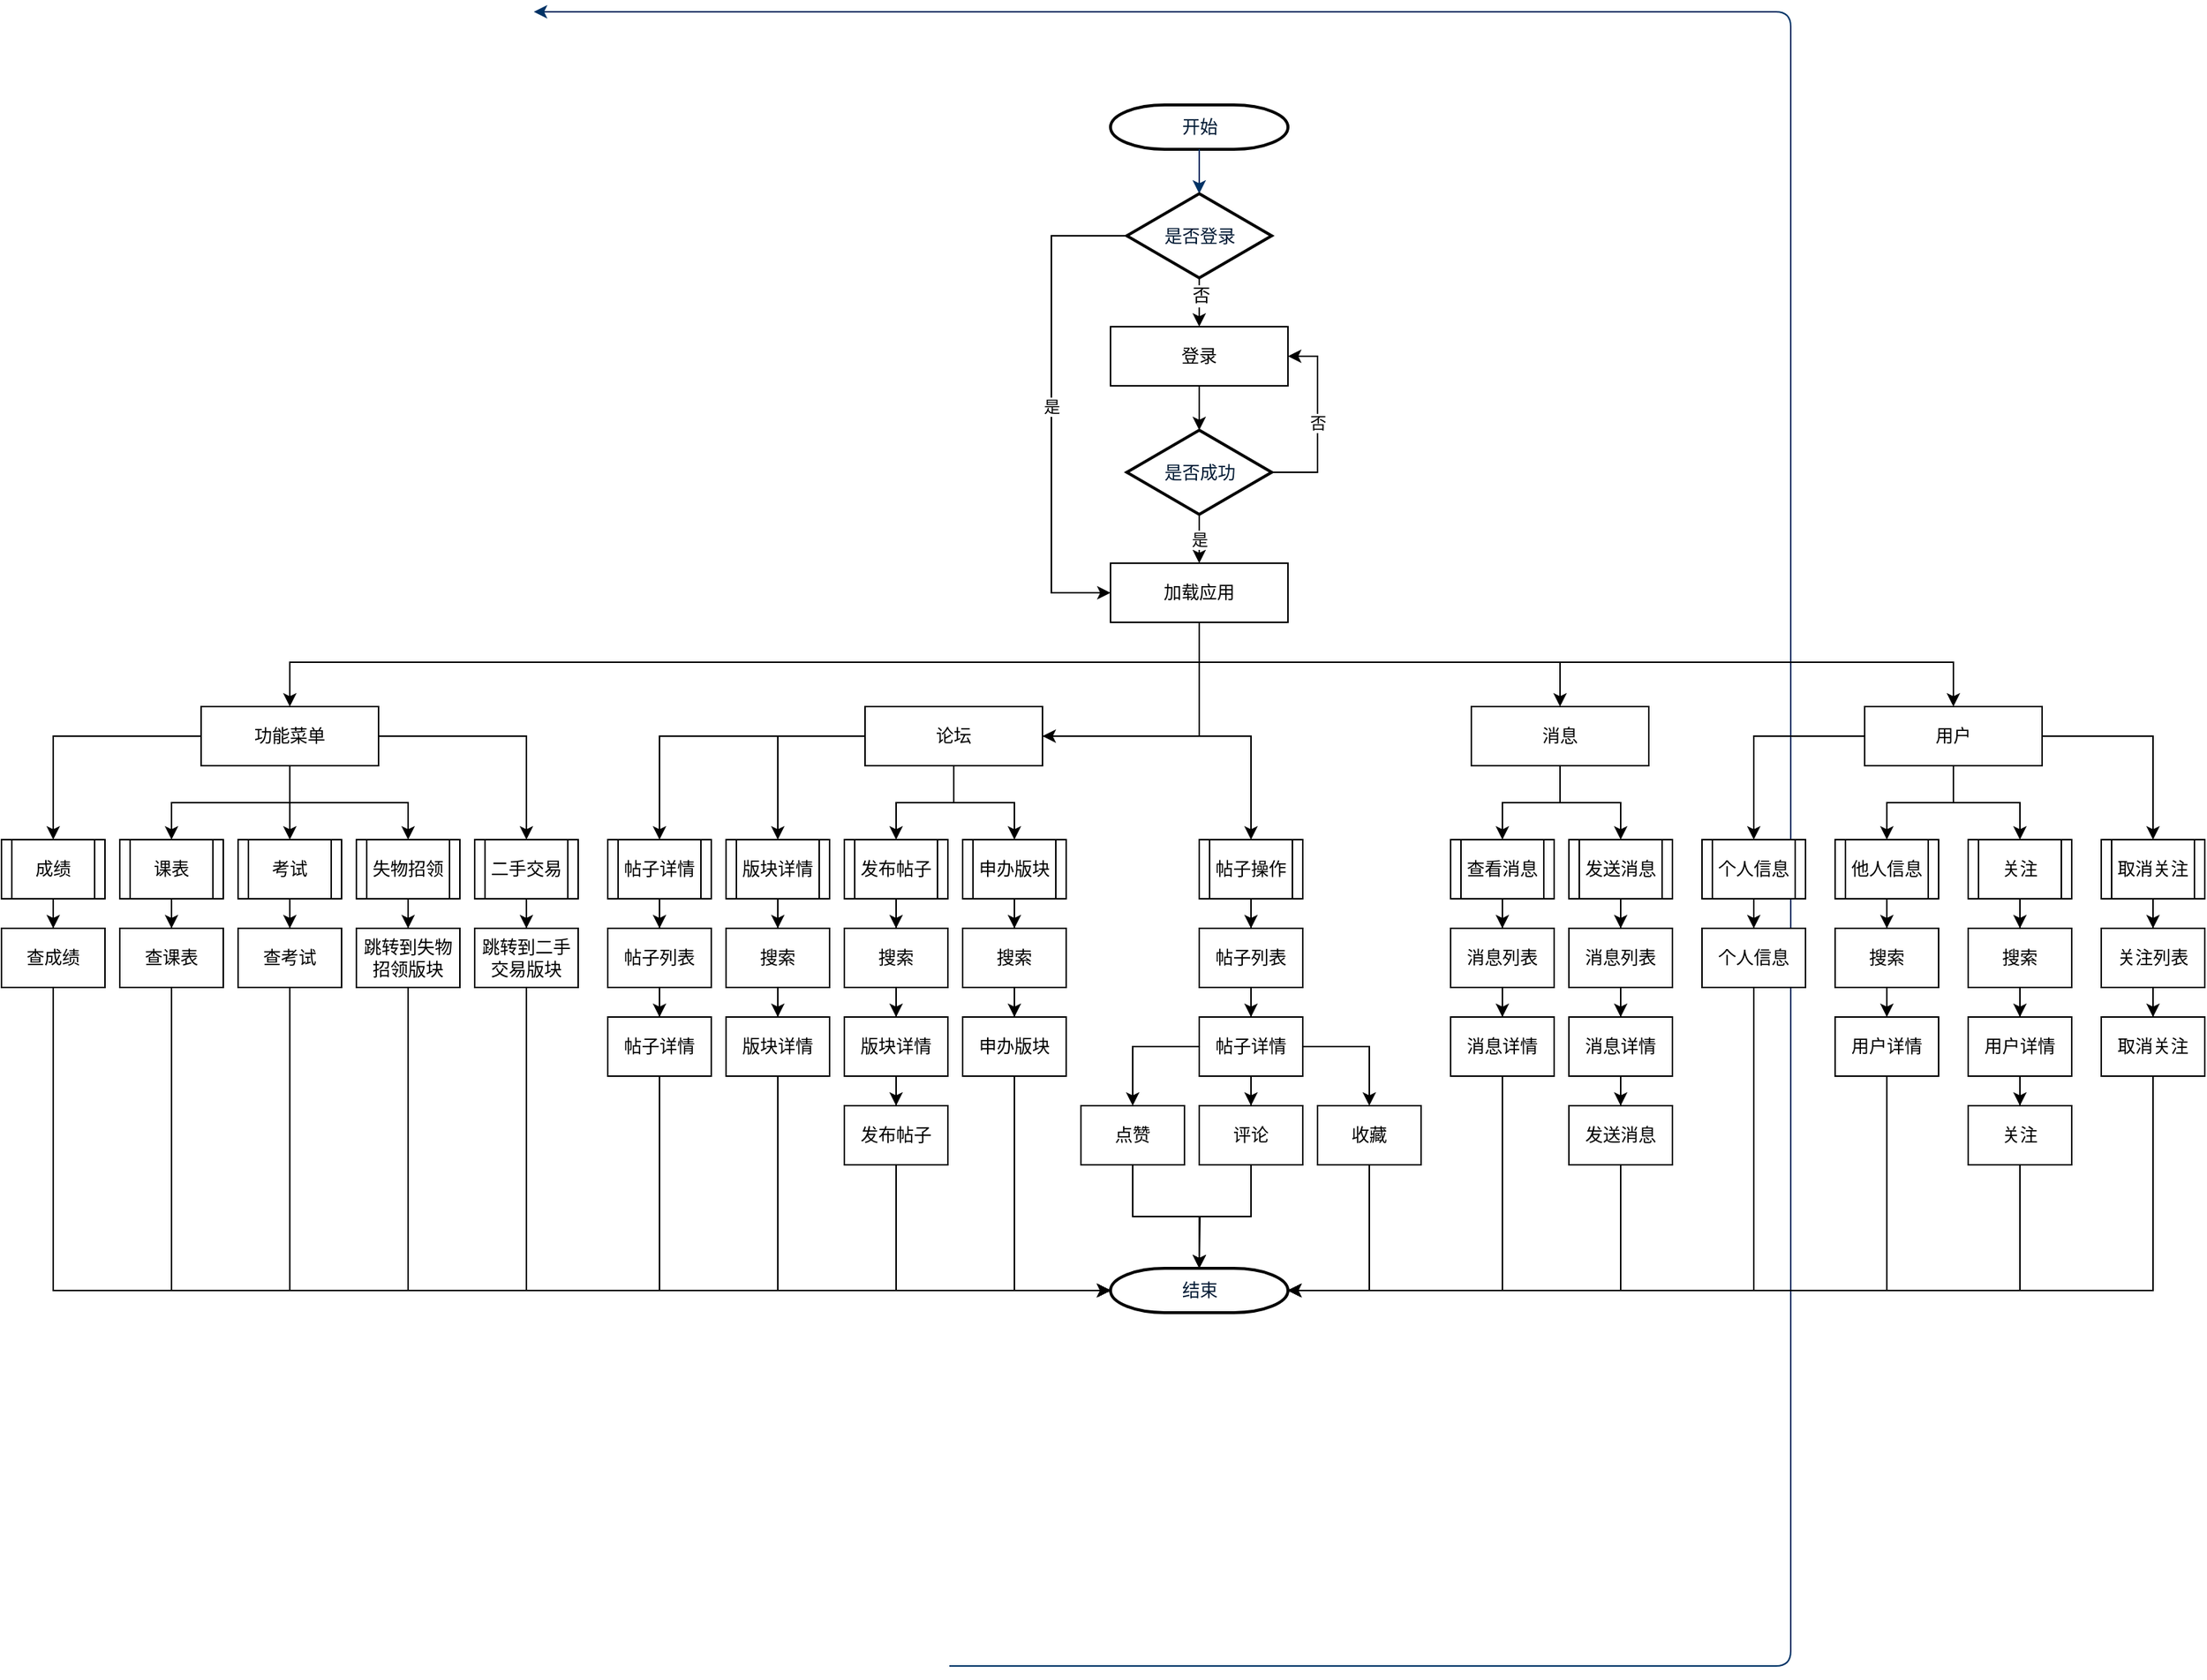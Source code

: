 <mxfile version="10.6.9" type="github"><diagram id="6a731a19-8d31-9384-78a2-239565b7b9f0" name="Page-1"><mxGraphModel dx="1279" dy="752" grid="1" gridSize="10" guides="1" tooltips="1" connect="1" arrows="1" fold="1" page="1" pageScale="1" pageWidth="1169" pageHeight="827" background="#ffffff" math="0" shadow="0"><root><mxCell id="0"/><mxCell id="1" parent="0"/><mxCell id="2" value="开始" style="shape=mxgraph.flowchart.terminator;fillColor=#FFFFFF;strokeColor=#000000;strokeWidth=2;gradientColor=none;gradientDirection=north;fontColor=#001933;fontStyle=0;html=1;" parent="1" vertex="1"><mxGeometry x="750" y="63" width="120" height="30" as="geometry"/></mxCell><mxCell id="7" style="fontColor=#001933;fontStyle=1;strokeColor=#003366;strokeWidth=1;html=1;entryX=0.5;entryY=0;entryDx=0;entryDy=0;entryPerimeter=0;" parent="1" source="2" target="CfJiffAzOj_MOc57U7s3-57" edge="1"><mxGeometry relative="1" as="geometry"><mxPoint x="810" y="133" as="targetPoint"/></mxGeometry></mxCell><mxCell id="45" value="" style="edgeStyle=elbowEdgeStyle;elbow=horizontal;exitX=1;exitY=0.5;exitPerimeter=0;entryX=0.905;entryY=0.5;entryPerimeter=0;fontColor=#001933;fontStyle=1;strokeColor=#003366;strokeWidth=1;html=1;" parent="1" target="34" edge="1"><mxGeometry x="260" width="100" height="100" as="geometry"><mxPoint x="641" y="1119" as="sourcePoint"/><mxPoint x="360" as="targetPoint"/><Array as="points"><mxPoint x="1210" y="1320"/></Array></mxGeometry></mxCell><mxCell id="CfJiffAzOj_MOc57U7s3-68" style="edgeStyle=orthogonalEdgeStyle;rounded=0;orthogonalLoop=1;jettySize=auto;html=1;entryX=0.5;entryY=0;entryDx=0;entryDy=0;" edge="1" parent="1" source="CfJiffAzOj_MOc57U7s3-57" target="CfJiffAzOj_MOc57U7s3-61"><mxGeometry relative="1" as="geometry"/></mxCell><mxCell id="CfJiffAzOj_MOc57U7s3-69" value="否" style="text;html=1;resizable=0;points=[];align=center;verticalAlign=middle;labelBackgroundColor=#ffffff;" vertex="1" connectable="0" parent="CfJiffAzOj_MOc57U7s3-68"><mxGeometry x="0.368" y="1" relative="1" as="geometry"><mxPoint y="-6" as="offset"/></mxGeometry></mxCell><mxCell id="CfJiffAzOj_MOc57U7s3-75" value="是" style="edgeStyle=orthogonalEdgeStyle;rounded=0;orthogonalLoop=1;jettySize=auto;html=1;entryX=0;entryY=0.5;entryDx=0;entryDy=0;" edge="1" parent="1" source="CfJiffAzOj_MOc57U7s3-57" target="CfJiffAzOj_MOc57U7s3-73"><mxGeometry relative="1" as="geometry"><Array as="points"><mxPoint x="710" y="152"/><mxPoint x="710" y="393"/></Array></mxGeometry></mxCell><mxCell id="CfJiffAzOj_MOc57U7s3-57" value="是否登录" style="shape=mxgraph.flowchart.decision;fillColor=#FFFFFF;strokeColor=#000000;strokeWidth=2;gradientColor=none;gradientDirection=north;fontColor=#001933;fontStyle=0;html=1;" vertex="1" parent="1"><mxGeometry x="761" y="123" width="98" height="57" as="geometry"/></mxCell><mxCell id="CfJiffAzOj_MOc57U7s3-65" style="edgeStyle=orthogonalEdgeStyle;rounded=0;orthogonalLoop=1;jettySize=auto;html=1;entryX=0.5;entryY=0;entryDx=0;entryDy=0;entryPerimeter=0;" edge="1" parent="1" source="CfJiffAzOj_MOc57U7s3-61" target="CfJiffAzOj_MOc57U7s3-62"><mxGeometry relative="1" as="geometry"/></mxCell><mxCell id="CfJiffAzOj_MOc57U7s3-61" value="登录" style="rounded=0;whiteSpace=wrap;html=1;" vertex="1" parent="1"><mxGeometry x="750" y="213" width="120" height="40" as="geometry"/></mxCell><mxCell id="CfJiffAzOj_MOc57U7s3-72" value="否" style="edgeStyle=orthogonalEdgeStyle;rounded=0;orthogonalLoop=1;jettySize=auto;html=1;entryX=1;entryY=0.5;entryDx=0;entryDy=0;" edge="1" parent="1" source="CfJiffAzOj_MOc57U7s3-62" target="CfJiffAzOj_MOc57U7s3-61"><mxGeometry relative="1" as="geometry"><Array as="points"><mxPoint x="890" y="312"/><mxPoint x="890" y="233"/></Array></mxGeometry></mxCell><mxCell id="CfJiffAzOj_MOc57U7s3-74" value="是" style="edgeStyle=orthogonalEdgeStyle;rounded=0;orthogonalLoop=1;jettySize=auto;html=1;entryX=0.5;entryY=0;entryDx=0;entryDy=0;" edge="1" parent="1" source="CfJiffAzOj_MOc57U7s3-62" target="CfJiffAzOj_MOc57U7s3-73"><mxGeometry relative="1" as="geometry"/></mxCell><mxCell id="CfJiffAzOj_MOc57U7s3-62" value="是否成功" style="shape=mxgraph.flowchart.decision;fillColor=#FFFFFF;strokeColor=#000000;strokeWidth=2;gradientColor=none;gradientDirection=north;fontColor=#001933;fontStyle=0;html=1;" vertex="1" parent="1"><mxGeometry x="761" y="283" width="98" height="57" as="geometry"/></mxCell><mxCell id="CfJiffAzOj_MOc57U7s3-80" style="edgeStyle=orthogonalEdgeStyle;rounded=0;orthogonalLoop=1;jettySize=auto;html=1;entryX=0.5;entryY=0;entryDx=0;entryDy=0;" edge="1" parent="1" source="CfJiffAzOj_MOc57U7s3-73" target="CfJiffAzOj_MOc57U7s3-81"><mxGeometry relative="1" as="geometry"><mxPoint x="260" y="470" as="targetPoint"/><Array as="points"><mxPoint x="810" y="440"/><mxPoint x="195" y="440"/></Array></mxGeometry></mxCell><mxCell id="CfJiffAzOj_MOc57U7s3-85" style="edgeStyle=orthogonalEdgeStyle;rounded=0;orthogonalLoop=1;jettySize=auto;html=1;" edge="1" parent="1" source="CfJiffAzOj_MOc57U7s3-73" target="CfJiffAzOj_MOc57U7s3-82"><mxGeometry relative="1" as="geometry"><Array as="points"><mxPoint x="810" y="490"/></Array></mxGeometry></mxCell><mxCell id="CfJiffAzOj_MOc57U7s3-86" style="edgeStyle=orthogonalEdgeStyle;rounded=0;orthogonalLoop=1;jettySize=auto;html=1;entryX=0.5;entryY=0;entryDx=0;entryDy=0;" edge="1" parent="1" source="CfJiffAzOj_MOc57U7s3-73" target="CfJiffAzOj_MOc57U7s3-83"><mxGeometry relative="1" as="geometry"><Array as="points"><mxPoint x="810" y="440"/><mxPoint x="1054" y="440"/></Array></mxGeometry></mxCell><mxCell id="CfJiffAzOj_MOc57U7s3-87" style="edgeStyle=orthogonalEdgeStyle;rounded=0;orthogonalLoop=1;jettySize=auto;html=1;entryX=0.5;entryY=0;entryDx=0;entryDy=0;" edge="1" parent="1" source="CfJiffAzOj_MOc57U7s3-73" target="CfJiffAzOj_MOc57U7s3-84"><mxGeometry relative="1" as="geometry"><Array as="points"><mxPoint x="810" y="440"/><mxPoint x="1320" y="440"/></Array></mxGeometry></mxCell><mxCell id="CfJiffAzOj_MOc57U7s3-73" value="加载应用" style="rounded=0;whiteSpace=wrap;html=1;" vertex="1" parent="1"><mxGeometry x="750" y="373" width="120" height="40" as="geometry"/></mxCell><mxCell id="CfJiffAzOj_MOc57U7s3-93" style="edgeStyle=orthogonalEdgeStyle;rounded=0;orthogonalLoop=1;jettySize=auto;html=1;entryX=0.5;entryY=0;entryDx=0;entryDy=0;" edge="1" parent="1" source="CfJiffAzOj_MOc57U7s3-81" target="CfJiffAzOj_MOc57U7s3-88"><mxGeometry relative="1" as="geometry"/></mxCell><mxCell id="CfJiffAzOj_MOc57U7s3-94" style="edgeStyle=orthogonalEdgeStyle;rounded=0;orthogonalLoop=1;jettySize=auto;html=1;entryX=0.5;entryY=0;entryDx=0;entryDy=0;" edge="1" parent="1" source="CfJiffAzOj_MOc57U7s3-81" target="CfJiffAzOj_MOc57U7s3-89"><mxGeometry relative="1" as="geometry"/></mxCell><mxCell id="CfJiffAzOj_MOc57U7s3-95" style="edgeStyle=orthogonalEdgeStyle;rounded=0;orthogonalLoop=1;jettySize=auto;html=1;" edge="1" parent="1" source="CfJiffAzOj_MOc57U7s3-81" target="CfJiffAzOj_MOc57U7s3-90"><mxGeometry relative="1" as="geometry"/></mxCell><mxCell id="CfJiffAzOj_MOc57U7s3-96" style="edgeStyle=orthogonalEdgeStyle;rounded=0;orthogonalLoop=1;jettySize=auto;html=1;entryX=0.5;entryY=0;entryDx=0;entryDy=0;" edge="1" parent="1" source="CfJiffAzOj_MOc57U7s3-81" target="CfJiffAzOj_MOc57U7s3-91"><mxGeometry relative="1" as="geometry"/></mxCell><mxCell id="CfJiffAzOj_MOc57U7s3-97" style="edgeStyle=orthogonalEdgeStyle;rounded=0;orthogonalLoop=1;jettySize=auto;html=1;" edge="1" parent="1" source="CfJiffAzOj_MOc57U7s3-81" target="CfJiffAzOj_MOc57U7s3-92"><mxGeometry relative="1" as="geometry"/></mxCell><mxCell id="CfJiffAzOj_MOc57U7s3-81" value="功能菜单" style="rounded=0;whiteSpace=wrap;html=1;" vertex="1" parent="1"><mxGeometry x="135" y="470" width="120" height="40" as="geometry"/></mxCell><mxCell id="CfJiffAzOj_MOc57U7s3-118" style="edgeStyle=orthogonalEdgeStyle;rounded=0;orthogonalLoop=1;jettySize=auto;html=1;entryX=0.5;entryY=0;entryDx=0;entryDy=0;" edge="1" parent="1" source="CfJiffAzOj_MOc57U7s3-82" target="CfJiffAzOj_MOc57U7s3-113"><mxGeometry relative="1" as="geometry"/></mxCell><mxCell id="CfJiffAzOj_MOc57U7s3-119" style="edgeStyle=orthogonalEdgeStyle;rounded=0;orthogonalLoop=1;jettySize=auto;html=1;entryX=0.5;entryY=0;entryDx=0;entryDy=0;" edge="1" parent="1" source="CfJiffAzOj_MOc57U7s3-82" target="CfJiffAzOj_MOc57U7s3-115"><mxGeometry relative="1" as="geometry"/></mxCell><mxCell id="CfJiffAzOj_MOc57U7s3-120" style="edgeStyle=orthogonalEdgeStyle;rounded=0;orthogonalLoop=1;jettySize=auto;html=1;entryX=0.5;entryY=0;entryDx=0;entryDy=0;" edge="1" parent="1" source="CfJiffAzOj_MOc57U7s3-82" target="CfJiffAzOj_MOc57U7s3-116"><mxGeometry relative="1" as="geometry"/></mxCell><mxCell id="CfJiffAzOj_MOc57U7s3-121" style="edgeStyle=orthogonalEdgeStyle;rounded=0;orthogonalLoop=1;jettySize=auto;html=1;" edge="1" parent="1" source="CfJiffAzOj_MOc57U7s3-82" target="CfJiffAzOj_MOc57U7s3-117"><mxGeometry relative="1" as="geometry"/></mxCell><mxCell id="CfJiffAzOj_MOc57U7s3-123" style="edgeStyle=orthogonalEdgeStyle;rounded=0;orthogonalLoop=1;jettySize=auto;html=1;entryX=0.5;entryY=0;entryDx=0;entryDy=0;" edge="1" parent="1" source="CfJiffAzOj_MOc57U7s3-82" target="CfJiffAzOj_MOc57U7s3-122"><mxGeometry relative="1" as="geometry"/></mxCell><mxCell id="CfJiffAzOj_MOc57U7s3-82" value="论坛" style="rounded=0;whiteSpace=wrap;html=1;" vertex="1" parent="1"><mxGeometry x="584" y="470" width="120" height="40" as="geometry"/></mxCell><mxCell id="CfJiffAzOj_MOc57U7s3-175" style="edgeStyle=orthogonalEdgeStyle;rounded=0;orthogonalLoop=1;jettySize=auto;html=1;entryX=0.5;entryY=0;entryDx=0;entryDy=0;" edge="1" parent="1" source="CfJiffAzOj_MOc57U7s3-83" target="CfJiffAzOj_MOc57U7s3-154"><mxGeometry relative="1" as="geometry"/></mxCell><mxCell id="CfJiffAzOj_MOc57U7s3-176" style="edgeStyle=orthogonalEdgeStyle;rounded=0;orthogonalLoop=1;jettySize=auto;html=1;entryX=0.5;entryY=0;entryDx=0;entryDy=0;" edge="1" parent="1" source="CfJiffAzOj_MOc57U7s3-83" target="CfJiffAzOj_MOc57U7s3-155"><mxGeometry relative="1" as="geometry"/></mxCell><mxCell id="CfJiffAzOj_MOc57U7s3-83" value="消息" style="rounded=0;whiteSpace=wrap;html=1;" vertex="1" parent="1"><mxGeometry x="994" y="470" width="120" height="40" as="geometry"/></mxCell><mxCell id="CfJiffAzOj_MOc57U7s3-182" style="edgeStyle=orthogonalEdgeStyle;rounded=0;orthogonalLoop=1;jettySize=auto;html=1;entryX=0.5;entryY=0;entryDx=0;entryDy=0;" edge="1" parent="1" source="CfJiffAzOj_MOc57U7s3-84" target="CfJiffAzOj_MOc57U7s3-164"><mxGeometry relative="1" as="geometry"/></mxCell><mxCell id="CfJiffAzOj_MOc57U7s3-185" style="edgeStyle=orthogonalEdgeStyle;rounded=0;orthogonalLoop=1;jettySize=auto;html=1;" edge="1" parent="1" source="CfJiffAzOj_MOc57U7s3-84" target="CfJiffAzOj_MOc57U7s3-163"><mxGeometry relative="1" as="geometry"/></mxCell><mxCell id="CfJiffAzOj_MOc57U7s3-187" style="edgeStyle=orthogonalEdgeStyle;rounded=0;orthogonalLoop=1;jettySize=auto;html=1;" edge="1" parent="1" source="CfJiffAzOj_MOc57U7s3-84" target="CfJiffAzOj_MOc57U7s3-165"><mxGeometry relative="1" as="geometry"/></mxCell><mxCell id="CfJiffAzOj_MOc57U7s3-191" style="edgeStyle=orthogonalEdgeStyle;rounded=0;orthogonalLoop=1;jettySize=auto;html=1;" edge="1" parent="1" source="CfJiffAzOj_MOc57U7s3-84" target="CfJiffAzOj_MOc57U7s3-166"><mxGeometry relative="1" as="geometry"/></mxCell><mxCell id="CfJiffAzOj_MOc57U7s3-84" value="用户" style="rounded=0;whiteSpace=wrap;html=1;" vertex="1" parent="1"><mxGeometry x="1260" y="470" width="120" height="40" as="geometry"/></mxCell><mxCell id="CfJiffAzOj_MOc57U7s3-107" style="edgeStyle=orthogonalEdgeStyle;rounded=0;orthogonalLoop=1;jettySize=auto;html=1;entryX=0.5;entryY=0;entryDx=0;entryDy=0;" edge="1" parent="1" source="CfJiffAzOj_MOc57U7s3-88" target="CfJiffAzOj_MOc57U7s3-102"><mxGeometry relative="1" as="geometry"/></mxCell><mxCell id="CfJiffAzOj_MOc57U7s3-88" value="成绩" style="shape=process;whiteSpace=wrap;html=1;backgroundOutline=1;" vertex="1" parent="1"><mxGeometry y="560" width="70" height="40" as="geometry"/></mxCell><mxCell id="CfJiffAzOj_MOc57U7s3-108" style="edgeStyle=orthogonalEdgeStyle;rounded=0;orthogonalLoop=1;jettySize=auto;html=1;" edge="1" parent="1" source="CfJiffAzOj_MOc57U7s3-89" target="CfJiffAzOj_MOc57U7s3-103"><mxGeometry relative="1" as="geometry"/></mxCell><mxCell id="CfJiffAzOj_MOc57U7s3-89" value="课表" style="shape=process;whiteSpace=wrap;html=1;backgroundOutline=1;" vertex="1" parent="1"><mxGeometry x="80" y="560" width="70" height="40" as="geometry"/></mxCell><mxCell id="CfJiffAzOj_MOc57U7s3-109" style="edgeStyle=orthogonalEdgeStyle;rounded=0;orthogonalLoop=1;jettySize=auto;html=1;entryX=0.5;entryY=0;entryDx=0;entryDy=0;" edge="1" parent="1" source="CfJiffAzOj_MOc57U7s3-90" target="CfJiffAzOj_MOc57U7s3-104"><mxGeometry relative="1" as="geometry"/></mxCell><mxCell id="CfJiffAzOj_MOc57U7s3-90" value="考试" style="shape=process;whiteSpace=wrap;html=1;backgroundOutline=1;" vertex="1" parent="1"><mxGeometry x="160" y="560" width="70" height="40" as="geometry"/></mxCell><mxCell id="CfJiffAzOj_MOc57U7s3-110" style="edgeStyle=orthogonalEdgeStyle;rounded=0;orthogonalLoop=1;jettySize=auto;html=1;" edge="1" parent="1" source="CfJiffAzOj_MOc57U7s3-91" target="CfJiffAzOj_MOc57U7s3-105"><mxGeometry relative="1" as="geometry"/></mxCell><mxCell id="CfJiffAzOj_MOc57U7s3-91" value="失物招领" style="shape=process;whiteSpace=wrap;html=1;backgroundOutline=1;" vertex="1" parent="1"><mxGeometry x="240" y="560" width="70" height="40" as="geometry"/></mxCell><mxCell id="CfJiffAzOj_MOc57U7s3-111" style="edgeStyle=orthogonalEdgeStyle;rounded=0;orthogonalLoop=1;jettySize=auto;html=1;" edge="1" parent="1" source="CfJiffAzOj_MOc57U7s3-92" target="CfJiffAzOj_MOc57U7s3-106"><mxGeometry relative="1" as="geometry"/></mxCell><mxCell id="CfJiffAzOj_MOc57U7s3-92" value="二手交易" style="shape=process;whiteSpace=wrap;html=1;backgroundOutline=1;" vertex="1" parent="1"><mxGeometry x="320" y="560" width="70" height="40" as="geometry"/></mxCell><mxCell id="CfJiffAzOj_MOc57U7s3-197" style="edgeStyle=orthogonalEdgeStyle;rounded=0;orthogonalLoop=1;jettySize=auto;html=1;entryX=0;entryY=0.5;entryDx=0;entryDy=0;entryPerimeter=0;" edge="1" parent="1" source="CfJiffAzOj_MOc57U7s3-102" target="CfJiffAzOj_MOc57U7s3-194"><mxGeometry relative="1" as="geometry"><Array as="points"><mxPoint x="35" y="865"/></Array></mxGeometry></mxCell><mxCell id="CfJiffAzOj_MOc57U7s3-102" value="查成绩" style="rounded=0;whiteSpace=wrap;html=1;" vertex="1" parent="1"><mxGeometry y="620" width="70" height="40" as="geometry"/></mxCell><mxCell id="CfJiffAzOj_MOc57U7s3-198" style="edgeStyle=orthogonalEdgeStyle;rounded=0;orthogonalLoop=1;jettySize=auto;html=1;entryX=0;entryY=0.5;entryDx=0;entryDy=0;entryPerimeter=0;" edge="1" parent="1" source="CfJiffAzOj_MOc57U7s3-103" target="CfJiffAzOj_MOc57U7s3-194"><mxGeometry relative="1" as="geometry"><Array as="points"><mxPoint x="115" y="865"/></Array></mxGeometry></mxCell><mxCell id="CfJiffAzOj_MOc57U7s3-103" value="查课表" style="rounded=0;whiteSpace=wrap;html=1;" vertex="1" parent="1"><mxGeometry x="80" y="620" width="70" height="40" as="geometry"/></mxCell><mxCell id="CfJiffAzOj_MOc57U7s3-199" style="edgeStyle=orthogonalEdgeStyle;rounded=0;orthogonalLoop=1;jettySize=auto;html=1;entryX=0;entryY=0.5;entryDx=0;entryDy=0;entryPerimeter=0;" edge="1" parent="1" source="CfJiffAzOj_MOc57U7s3-104" target="CfJiffAzOj_MOc57U7s3-194"><mxGeometry relative="1" as="geometry"><Array as="points"><mxPoint x="195" y="865"/></Array></mxGeometry></mxCell><mxCell id="CfJiffAzOj_MOc57U7s3-104" value="查考试" style="rounded=0;whiteSpace=wrap;html=1;" vertex="1" parent="1"><mxGeometry x="160" y="620" width="70" height="40" as="geometry"/></mxCell><mxCell id="CfJiffAzOj_MOc57U7s3-200" style="edgeStyle=orthogonalEdgeStyle;rounded=0;orthogonalLoop=1;jettySize=auto;html=1;entryX=0;entryY=0.5;entryDx=0;entryDy=0;entryPerimeter=0;" edge="1" parent="1" source="CfJiffAzOj_MOc57U7s3-105" target="CfJiffAzOj_MOc57U7s3-194"><mxGeometry relative="1" as="geometry"><Array as="points"><mxPoint x="275" y="865"/></Array></mxGeometry></mxCell><mxCell id="CfJiffAzOj_MOc57U7s3-105" value="跳转到失物招领版块" style="rounded=0;whiteSpace=wrap;html=1;" vertex="1" parent="1"><mxGeometry x="240" y="620" width="70" height="40" as="geometry"/></mxCell><mxCell id="CfJiffAzOj_MOc57U7s3-201" style="edgeStyle=orthogonalEdgeStyle;rounded=0;orthogonalLoop=1;jettySize=auto;html=1;entryX=0;entryY=0.5;entryDx=0;entryDy=0;entryPerimeter=0;" edge="1" parent="1" source="CfJiffAzOj_MOc57U7s3-106" target="CfJiffAzOj_MOc57U7s3-194"><mxGeometry relative="1" as="geometry"><Array as="points"><mxPoint x="355" y="865"/></Array></mxGeometry></mxCell><mxCell id="CfJiffAzOj_MOc57U7s3-106" value="跳转到二手交易版块" style="rounded=0;whiteSpace=wrap;html=1;" vertex="1" parent="1"><mxGeometry x="320" y="620" width="70" height="40" as="geometry"/></mxCell><mxCell id="CfJiffAzOj_MOc57U7s3-126" style="edgeStyle=orthogonalEdgeStyle;rounded=0;orthogonalLoop=1;jettySize=auto;html=1;entryX=0.5;entryY=0;entryDx=0;entryDy=0;" edge="1" parent="1" source="CfJiffAzOj_MOc57U7s3-113" target="CfJiffAzOj_MOc57U7s3-124"><mxGeometry relative="1" as="geometry"/></mxCell><mxCell id="CfJiffAzOj_MOc57U7s3-113" value="帖子详情" style="shape=process;whiteSpace=wrap;html=1;backgroundOutline=1;" vertex="1" parent="1"><mxGeometry x="410" y="560" width="70" height="40" as="geometry"/></mxCell><mxCell id="CfJiffAzOj_MOc57U7s3-130" style="edgeStyle=orthogonalEdgeStyle;rounded=0;orthogonalLoop=1;jettySize=auto;html=1;entryX=0.5;entryY=0;entryDx=0;entryDy=0;" edge="1" parent="1" source="CfJiffAzOj_MOc57U7s3-115" target="CfJiffAzOj_MOc57U7s3-128"><mxGeometry relative="1" as="geometry"/></mxCell><mxCell id="CfJiffAzOj_MOc57U7s3-115" value="版块详情" style="shape=process;whiteSpace=wrap;html=1;backgroundOutline=1;" vertex="1" parent="1"><mxGeometry x="490" y="560" width="70" height="40" as="geometry"/></mxCell><mxCell id="CfJiffAzOj_MOc57U7s3-137" style="edgeStyle=orthogonalEdgeStyle;rounded=0;orthogonalLoop=1;jettySize=auto;html=1;" edge="1" parent="1" source="CfJiffAzOj_MOc57U7s3-116" target="CfJiffAzOj_MOc57U7s3-134"><mxGeometry relative="1" as="geometry"/></mxCell><mxCell id="CfJiffAzOj_MOc57U7s3-116" value="发布帖子" style="shape=process;whiteSpace=wrap;html=1;backgroundOutline=1;" vertex="1" parent="1"><mxGeometry x="570" y="560" width="70" height="40" as="geometry"/></mxCell><mxCell id="CfJiffAzOj_MOc57U7s3-142" style="edgeStyle=orthogonalEdgeStyle;rounded=0;orthogonalLoop=1;jettySize=auto;html=1;" edge="1" parent="1" source="CfJiffAzOj_MOc57U7s3-117" target="CfJiffAzOj_MOc57U7s3-140"><mxGeometry relative="1" as="geometry"/></mxCell><mxCell id="CfJiffAzOj_MOc57U7s3-117" value="申办版块" style="shape=process;whiteSpace=wrap;html=1;backgroundOutline=1;" vertex="1" parent="1"><mxGeometry x="650" y="560" width="70" height="40" as="geometry"/></mxCell><mxCell id="CfJiffAzOj_MOc57U7s3-149" style="edgeStyle=orthogonalEdgeStyle;rounded=0;orthogonalLoop=1;jettySize=auto;html=1;" edge="1" parent="1" source="CfJiffAzOj_MOc57U7s3-122" target="CfJiffAzOj_MOc57U7s3-144"><mxGeometry relative="1" as="geometry"/></mxCell><mxCell id="CfJiffAzOj_MOc57U7s3-122" value="帖子操作" style="shape=process;whiteSpace=wrap;html=1;backgroundOutline=1;" vertex="1" parent="1"><mxGeometry x="810" y="560" width="70" height="40" as="geometry"/></mxCell><mxCell id="CfJiffAzOj_MOc57U7s3-127" style="edgeStyle=orthogonalEdgeStyle;rounded=0;orthogonalLoop=1;jettySize=auto;html=1;entryX=0.5;entryY=0;entryDx=0;entryDy=0;" edge="1" parent="1" source="CfJiffAzOj_MOc57U7s3-124" target="CfJiffAzOj_MOc57U7s3-125"><mxGeometry relative="1" as="geometry"/></mxCell><mxCell id="CfJiffAzOj_MOc57U7s3-124" value="帖子列表" style="rounded=0;whiteSpace=wrap;html=1;" vertex="1" parent="1"><mxGeometry x="410" y="620" width="70" height="40" as="geometry"/></mxCell><mxCell id="CfJiffAzOj_MOc57U7s3-202" style="edgeStyle=orthogonalEdgeStyle;rounded=0;orthogonalLoop=1;jettySize=auto;html=1;entryX=0;entryY=0.5;entryDx=0;entryDy=0;entryPerimeter=0;" edge="1" parent="1" source="CfJiffAzOj_MOc57U7s3-125" target="CfJiffAzOj_MOc57U7s3-194"><mxGeometry relative="1" as="geometry"><Array as="points"><mxPoint x="445" y="865"/></Array></mxGeometry></mxCell><mxCell id="CfJiffAzOj_MOc57U7s3-125" value="帖子详情" style="rounded=0;whiteSpace=wrap;html=1;" vertex="1" parent="1"><mxGeometry x="410" y="680" width="70" height="40" as="geometry"/></mxCell><mxCell id="CfJiffAzOj_MOc57U7s3-131" style="edgeStyle=orthogonalEdgeStyle;rounded=0;orthogonalLoop=1;jettySize=auto;html=1;" edge="1" parent="1" source="CfJiffAzOj_MOc57U7s3-128" target="CfJiffAzOj_MOc57U7s3-129"><mxGeometry relative="1" as="geometry"/></mxCell><mxCell id="CfJiffAzOj_MOc57U7s3-128" value="搜索" style="rounded=0;whiteSpace=wrap;html=1;" vertex="1" parent="1"><mxGeometry x="490" y="620" width="70" height="40" as="geometry"/></mxCell><mxCell id="CfJiffAzOj_MOc57U7s3-203" style="edgeStyle=orthogonalEdgeStyle;rounded=0;orthogonalLoop=1;jettySize=auto;html=1;entryX=0;entryY=0.5;entryDx=0;entryDy=0;entryPerimeter=0;" edge="1" parent="1" source="CfJiffAzOj_MOc57U7s3-129" target="CfJiffAzOj_MOc57U7s3-194"><mxGeometry relative="1" as="geometry"><Array as="points"><mxPoint x="525" y="865"/></Array></mxGeometry></mxCell><mxCell id="CfJiffAzOj_MOc57U7s3-129" value="版块详情" style="rounded=0;whiteSpace=wrap;html=1;" vertex="1" parent="1"><mxGeometry x="490" y="680" width="70" height="40" as="geometry"/></mxCell><mxCell id="CfJiffAzOj_MOc57U7s3-138" style="edgeStyle=orthogonalEdgeStyle;rounded=0;orthogonalLoop=1;jettySize=auto;html=1;" edge="1" parent="1" source="CfJiffAzOj_MOc57U7s3-134" target="CfJiffAzOj_MOc57U7s3-135"><mxGeometry relative="1" as="geometry"/></mxCell><mxCell id="CfJiffAzOj_MOc57U7s3-134" value="搜索" style="rounded=0;whiteSpace=wrap;html=1;" vertex="1" parent="1"><mxGeometry x="570" y="620" width="70" height="40" as="geometry"/></mxCell><mxCell id="CfJiffAzOj_MOc57U7s3-139" style="edgeStyle=orthogonalEdgeStyle;rounded=0;orthogonalLoop=1;jettySize=auto;html=1;" edge="1" parent="1" source="CfJiffAzOj_MOc57U7s3-135" target="CfJiffAzOj_MOc57U7s3-136"><mxGeometry relative="1" as="geometry"/></mxCell><mxCell id="CfJiffAzOj_MOc57U7s3-135" value="版块详情" style="rounded=0;whiteSpace=wrap;html=1;" vertex="1" parent="1"><mxGeometry x="570" y="680" width="70" height="40" as="geometry"/></mxCell><mxCell id="CfJiffAzOj_MOc57U7s3-204" style="edgeStyle=orthogonalEdgeStyle;rounded=0;orthogonalLoop=1;jettySize=auto;html=1;entryX=0;entryY=0.5;entryDx=0;entryDy=0;entryPerimeter=0;" edge="1" parent="1" source="CfJiffAzOj_MOc57U7s3-136" target="CfJiffAzOj_MOc57U7s3-194"><mxGeometry relative="1" as="geometry"><Array as="points"><mxPoint x="605" y="865"/></Array></mxGeometry></mxCell><mxCell id="CfJiffAzOj_MOc57U7s3-136" value="发布帖子" style="rounded=0;whiteSpace=wrap;html=1;" vertex="1" parent="1"><mxGeometry x="570" y="740" width="70" height="40" as="geometry"/></mxCell><mxCell id="CfJiffAzOj_MOc57U7s3-143" style="edgeStyle=orthogonalEdgeStyle;rounded=0;orthogonalLoop=1;jettySize=auto;html=1;" edge="1" parent="1" source="CfJiffAzOj_MOc57U7s3-140" target="CfJiffAzOj_MOc57U7s3-141"><mxGeometry relative="1" as="geometry"/></mxCell><mxCell id="CfJiffAzOj_MOc57U7s3-140" value="搜索" style="rounded=0;whiteSpace=wrap;html=1;" vertex="1" parent="1"><mxGeometry x="650" y="620" width="70" height="40" as="geometry"/></mxCell><mxCell id="CfJiffAzOj_MOc57U7s3-205" style="edgeStyle=orthogonalEdgeStyle;rounded=0;orthogonalLoop=1;jettySize=auto;html=1;entryX=0;entryY=0.5;entryDx=0;entryDy=0;entryPerimeter=0;" edge="1" parent="1" source="CfJiffAzOj_MOc57U7s3-141" target="CfJiffAzOj_MOc57U7s3-194"><mxGeometry relative="1" as="geometry"><Array as="points"><mxPoint x="685" y="865"/></Array></mxGeometry></mxCell><mxCell id="CfJiffAzOj_MOc57U7s3-141" value="申办版块" style="rounded=0;whiteSpace=wrap;html=1;" vertex="1" parent="1"><mxGeometry x="650" y="680" width="70" height="40" as="geometry"/></mxCell><mxCell id="CfJiffAzOj_MOc57U7s3-150" style="edgeStyle=orthogonalEdgeStyle;rounded=0;orthogonalLoop=1;jettySize=auto;html=1;" edge="1" parent="1" source="CfJiffAzOj_MOc57U7s3-144" target="CfJiffAzOj_MOc57U7s3-145"><mxGeometry relative="1" as="geometry"/></mxCell><mxCell id="CfJiffAzOj_MOc57U7s3-144" value="帖子列表" style="rounded=0;whiteSpace=wrap;html=1;" vertex="1" parent="1"><mxGeometry x="810" y="620" width="70" height="40" as="geometry"/></mxCell><mxCell id="CfJiffAzOj_MOc57U7s3-151" style="edgeStyle=orthogonalEdgeStyle;rounded=0;orthogonalLoop=1;jettySize=auto;html=1;" edge="1" parent="1" source="CfJiffAzOj_MOc57U7s3-145" target="CfJiffAzOj_MOc57U7s3-147"><mxGeometry relative="1" as="geometry"/></mxCell><mxCell id="CfJiffAzOj_MOc57U7s3-152" style="edgeStyle=orthogonalEdgeStyle;rounded=0;orthogonalLoop=1;jettySize=auto;html=1;entryX=0.5;entryY=0;entryDx=0;entryDy=0;" edge="1" parent="1" source="CfJiffAzOj_MOc57U7s3-145" target="CfJiffAzOj_MOc57U7s3-146"><mxGeometry relative="1" as="geometry"/></mxCell><mxCell id="CfJiffAzOj_MOc57U7s3-153" style="edgeStyle=orthogonalEdgeStyle;rounded=0;orthogonalLoop=1;jettySize=auto;html=1;entryX=0.5;entryY=0;entryDx=0;entryDy=0;" edge="1" parent="1" source="CfJiffAzOj_MOc57U7s3-145" target="CfJiffAzOj_MOc57U7s3-148"><mxGeometry relative="1" as="geometry"/></mxCell><mxCell id="CfJiffAzOj_MOc57U7s3-145" value="帖子详情" style="rounded=0;whiteSpace=wrap;html=1;" vertex="1" parent="1"><mxGeometry x="810" y="680" width="70" height="40" as="geometry"/></mxCell><mxCell id="CfJiffAzOj_MOc57U7s3-206" style="edgeStyle=orthogonalEdgeStyle;rounded=0;orthogonalLoop=1;jettySize=auto;html=1;entryX=0.5;entryY=0;entryDx=0;entryDy=0;entryPerimeter=0;" edge="1" parent="1" source="CfJiffAzOj_MOc57U7s3-146" target="CfJiffAzOj_MOc57U7s3-194"><mxGeometry relative="1" as="geometry"/></mxCell><mxCell id="CfJiffAzOj_MOc57U7s3-146" value="点赞" style="rounded=0;whiteSpace=wrap;html=1;" vertex="1" parent="1"><mxGeometry x="730" y="740" width="70" height="40" as="geometry"/></mxCell><mxCell id="CfJiffAzOj_MOc57U7s3-207" style="edgeStyle=orthogonalEdgeStyle;rounded=0;orthogonalLoop=1;jettySize=auto;html=1;" edge="1" parent="1" source="CfJiffAzOj_MOc57U7s3-147"><mxGeometry relative="1" as="geometry"><mxPoint x="810" y="850" as="targetPoint"/></mxGeometry></mxCell><mxCell id="CfJiffAzOj_MOc57U7s3-147" value="评论" style="rounded=0;whiteSpace=wrap;html=1;" vertex="1" parent="1"><mxGeometry x="810" y="740" width="70" height="40" as="geometry"/></mxCell><mxCell id="CfJiffAzOj_MOc57U7s3-208" style="edgeStyle=orthogonalEdgeStyle;rounded=0;orthogonalLoop=1;jettySize=auto;html=1;entryX=1;entryY=0.5;entryDx=0;entryDy=0;entryPerimeter=0;" edge="1" parent="1" source="CfJiffAzOj_MOc57U7s3-148" target="CfJiffAzOj_MOc57U7s3-194"><mxGeometry relative="1" as="geometry"><Array as="points"><mxPoint x="925" y="865"/></Array></mxGeometry></mxCell><mxCell id="CfJiffAzOj_MOc57U7s3-148" value="收藏" style="rounded=0;whiteSpace=wrap;html=1;" vertex="1" parent="1"><mxGeometry x="890" y="740" width="70" height="40" as="geometry"/></mxCell><mxCell id="CfJiffAzOj_MOc57U7s3-177" style="edgeStyle=orthogonalEdgeStyle;rounded=0;orthogonalLoop=1;jettySize=auto;html=1;entryX=0.5;entryY=0;entryDx=0;entryDy=0;" edge="1" parent="1" source="CfJiffAzOj_MOc57U7s3-154" target="CfJiffAzOj_MOc57U7s3-156"><mxGeometry relative="1" as="geometry"/></mxCell><mxCell id="CfJiffAzOj_MOc57U7s3-154" value="查看消息" style="shape=process;whiteSpace=wrap;html=1;backgroundOutline=1;" vertex="1" parent="1"><mxGeometry x="980" y="560" width="70" height="40" as="geometry"/></mxCell><mxCell id="CfJiffAzOj_MOc57U7s3-179" style="edgeStyle=orthogonalEdgeStyle;rounded=0;orthogonalLoop=1;jettySize=auto;html=1;" edge="1" parent="1" source="CfJiffAzOj_MOc57U7s3-155" target="CfJiffAzOj_MOc57U7s3-160"><mxGeometry relative="1" as="geometry"/></mxCell><mxCell id="CfJiffAzOj_MOc57U7s3-155" value="发送消息" style="shape=process;whiteSpace=wrap;html=1;backgroundOutline=1;" vertex="1" parent="1"><mxGeometry x="1060" y="560" width="70" height="40" as="geometry"/></mxCell><mxCell id="CfJiffAzOj_MOc57U7s3-178" style="edgeStyle=orthogonalEdgeStyle;rounded=0;orthogonalLoop=1;jettySize=auto;html=1;" edge="1" parent="1" source="CfJiffAzOj_MOc57U7s3-156" target="CfJiffAzOj_MOc57U7s3-159"><mxGeometry relative="1" as="geometry"/></mxCell><mxCell id="CfJiffAzOj_MOc57U7s3-156" value="消息列表" style="rounded=0;whiteSpace=wrap;html=1;" vertex="1" parent="1"><mxGeometry x="980" y="620" width="70" height="40" as="geometry"/></mxCell><mxCell id="CfJiffAzOj_MOc57U7s3-209" style="edgeStyle=orthogonalEdgeStyle;rounded=0;orthogonalLoop=1;jettySize=auto;html=1;entryX=1;entryY=0.5;entryDx=0;entryDy=0;entryPerimeter=0;" edge="1" parent="1" source="CfJiffAzOj_MOc57U7s3-159" target="CfJiffAzOj_MOc57U7s3-194"><mxGeometry relative="1" as="geometry"><Array as="points"><mxPoint x="1015" y="865"/></Array></mxGeometry></mxCell><mxCell id="CfJiffAzOj_MOc57U7s3-159" value="消息详情" style="rounded=0;whiteSpace=wrap;html=1;" vertex="1" parent="1"><mxGeometry x="980" y="680" width="70" height="40" as="geometry"/></mxCell><mxCell id="CfJiffAzOj_MOc57U7s3-180" style="edgeStyle=orthogonalEdgeStyle;rounded=0;orthogonalLoop=1;jettySize=auto;html=1;entryX=0.5;entryY=0;entryDx=0;entryDy=0;" edge="1" parent="1" source="CfJiffAzOj_MOc57U7s3-160" target="CfJiffAzOj_MOc57U7s3-161"><mxGeometry relative="1" as="geometry"/></mxCell><mxCell id="CfJiffAzOj_MOc57U7s3-160" value="消息列表" style="rounded=0;whiteSpace=wrap;html=1;" vertex="1" parent="1"><mxGeometry x="1060" y="620" width="70" height="40" as="geometry"/></mxCell><mxCell id="CfJiffAzOj_MOc57U7s3-181" style="edgeStyle=orthogonalEdgeStyle;rounded=0;orthogonalLoop=1;jettySize=auto;html=1;" edge="1" parent="1" source="CfJiffAzOj_MOc57U7s3-161" target="CfJiffAzOj_MOc57U7s3-162"><mxGeometry relative="1" as="geometry"/></mxCell><mxCell id="CfJiffAzOj_MOc57U7s3-161" value="消息详情" style="rounded=0;whiteSpace=wrap;html=1;" vertex="1" parent="1"><mxGeometry x="1060" y="680" width="70" height="40" as="geometry"/></mxCell><mxCell id="CfJiffAzOj_MOc57U7s3-210" style="edgeStyle=orthogonalEdgeStyle;rounded=0;orthogonalLoop=1;jettySize=auto;html=1;entryX=1;entryY=0.5;entryDx=0;entryDy=0;entryPerimeter=0;" edge="1" parent="1" source="CfJiffAzOj_MOc57U7s3-162" target="CfJiffAzOj_MOc57U7s3-194"><mxGeometry relative="1" as="geometry"><Array as="points"><mxPoint x="1095" y="865"/></Array></mxGeometry></mxCell><mxCell id="CfJiffAzOj_MOc57U7s3-162" value="发送消息" style="rounded=0;whiteSpace=wrap;html=1;" vertex="1" parent="1"><mxGeometry x="1060" y="740" width="70" height="40" as="geometry"/></mxCell><mxCell id="CfJiffAzOj_MOc57U7s3-186" style="edgeStyle=orthogonalEdgeStyle;rounded=0;orthogonalLoop=1;jettySize=auto;html=1;" edge="1" parent="1" source="CfJiffAzOj_MOc57U7s3-163" target="CfJiffAzOj_MOc57U7s3-167"><mxGeometry relative="1" as="geometry"/></mxCell><mxCell id="CfJiffAzOj_MOc57U7s3-163" value="个人信息" style="shape=process;whiteSpace=wrap;html=1;backgroundOutline=1;" vertex="1" parent="1"><mxGeometry x="1150" y="560" width="70" height="40" as="geometry"/></mxCell><mxCell id="CfJiffAzOj_MOc57U7s3-183" style="edgeStyle=orthogonalEdgeStyle;rounded=0;orthogonalLoop=1;jettySize=auto;html=1;" edge="1" parent="1" source="CfJiffAzOj_MOc57U7s3-164" target="CfJiffAzOj_MOc57U7s3-168"><mxGeometry relative="1" as="geometry"/></mxCell><mxCell id="CfJiffAzOj_MOc57U7s3-164" value="他人信息" style="shape=process;whiteSpace=wrap;html=1;backgroundOutline=1;" vertex="1" parent="1"><mxGeometry x="1240" y="560" width="70" height="40" as="geometry"/></mxCell><mxCell id="CfJiffAzOj_MOc57U7s3-188" style="edgeStyle=orthogonalEdgeStyle;rounded=0;orthogonalLoop=1;jettySize=auto;html=1;" edge="1" parent="1" source="CfJiffAzOj_MOc57U7s3-165" target="CfJiffAzOj_MOc57U7s3-170"><mxGeometry relative="1" as="geometry"/></mxCell><mxCell id="CfJiffAzOj_MOc57U7s3-165" value="关注" style="shape=process;whiteSpace=wrap;html=1;backgroundOutline=1;" vertex="1" parent="1"><mxGeometry x="1330" y="560" width="70" height="40" as="geometry"/></mxCell><mxCell id="CfJiffAzOj_MOc57U7s3-192" style="edgeStyle=orthogonalEdgeStyle;rounded=0;orthogonalLoop=1;jettySize=auto;html=1;" edge="1" parent="1" source="CfJiffAzOj_MOc57U7s3-166" target="CfJiffAzOj_MOc57U7s3-173"><mxGeometry relative="1" as="geometry"/></mxCell><mxCell id="CfJiffAzOj_MOc57U7s3-166" value="取消关注" style="shape=process;whiteSpace=wrap;html=1;backgroundOutline=1;" vertex="1" parent="1"><mxGeometry x="1420" y="560" width="70" height="40" as="geometry"/></mxCell><mxCell id="CfJiffAzOj_MOc57U7s3-213" style="edgeStyle=orthogonalEdgeStyle;rounded=0;orthogonalLoop=1;jettySize=auto;html=1;entryX=1;entryY=0.5;entryDx=0;entryDy=0;entryPerimeter=0;" edge="1" parent="1" source="CfJiffAzOj_MOc57U7s3-167" target="CfJiffAzOj_MOc57U7s3-194"><mxGeometry relative="1" as="geometry"><Array as="points"><mxPoint x="1185" y="865"/></Array></mxGeometry></mxCell><mxCell id="CfJiffAzOj_MOc57U7s3-167" value="个人信息" style="rounded=0;whiteSpace=wrap;html=1;" vertex="1" parent="1"><mxGeometry x="1150" y="620" width="70" height="40" as="geometry"/></mxCell><mxCell id="CfJiffAzOj_MOc57U7s3-184" style="edgeStyle=orthogonalEdgeStyle;rounded=0;orthogonalLoop=1;jettySize=auto;html=1;entryX=0.5;entryY=0;entryDx=0;entryDy=0;" edge="1" parent="1" source="CfJiffAzOj_MOc57U7s3-168" target="CfJiffAzOj_MOc57U7s3-169"><mxGeometry relative="1" as="geometry"/></mxCell><mxCell id="CfJiffAzOj_MOc57U7s3-168" value="搜索" style="rounded=0;whiteSpace=wrap;html=1;" vertex="1" parent="1"><mxGeometry x="1240" y="620" width="70" height="40" as="geometry"/></mxCell><mxCell id="CfJiffAzOj_MOc57U7s3-214" style="edgeStyle=orthogonalEdgeStyle;rounded=0;orthogonalLoop=1;jettySize=auto;html=1;entryX=1;entryY=0.5;entryDx=0;entryDy=0;entryPerimeter=0;" edge="1" parent="1" source="CfJiffAzOj_MOc57U7s3-169" target="CfJiffAzOj_MOc57U7s3-194"><mxGeometry relative="1" as="geometry"><Array as="points"><mxPoint x="1275" y="865"/></Array></mxGeometry></mxCell><mxCell id="CfJiffAzOj_MOc57U7s3-169" value="用户详情" style="rounded=0;whiteSpace=wrap;html=1;" vertex="1" parent="1"><mxGeometry x="1240" y="680" width="70" height="40" as="geometry"/></mxCell><mxCell id="CfJiffAzOj_MOc57U7s3-189" style="edgeStyle=orthogonalEdgeStyle;rounded=0;orthogonalLoop=1;jettySize=auto;html=1;" edge="1" parent="1" source="CfJiffAzOj_MOc57U7s3-170" target="CfJiffAzOj_MOc57U7s3-171"><mxGeometry relative="1" as="geometry"/></mxCell><mxCell id="CfJiffAzOj_MOc57U7s3-170" value="搜索" style="rounded=0;whiteSpace=wrap;html=1;" vertex="1" parent="1"><mxGeometry x="1330" y="620" width="70" height="40" as="geometry"/></mxCell><mxCell id="CfJiffAzOj_MOc57U7s3-190" style="edgeStyle=orthogonalEdgeStyle;rounded=0;orthogonalLoop=1;jettySize=auto;html=1;" edge="1" parent="1" source="CfJiffAzOj_MOc57U7s3-171" target="CfJiffAzOj_MOc57U7s3-172"><mxGeometry relative="1" as="geometry"/></mxCell><mxCell id="CfJiffAzOj_MOc57U7s3-171" value="用户详情" style="rounded=0;whiteSpace=wrap;html=1;" vertex="1" parent="1"><mxGeometry x="1330" y="680" width="70" height="40" as="geometry"/></mxCell><mxCell id="CfJiffAzOj_MOc57U7s3-215" style="edgeStyle=orthogonalEdgeStyle;rounded=0;orthogonalLoop=1;jettySize=auto;html=1;entryX=1;entryY=0.5;entryDx=0;entryDy=0;entryPerimeter=0;" edge="1" parent="1" source="CfJiffAzOj_MOc57U7s3-172" target="CfJiffAzOj_MOc57U7s3-194"><mxGeometry relative="1" as="geometry"><Array as="points"><mxPoint x="1365" y="865"/></Array></mxGeometry></mxCell><mxCell id="CfJiffAzOj_MOc57U7s3-172" value="关注" style="rounded=0;whiteSpace=wrap;html=1;" vertex="1" parent="1"><mxGeometry x="1330" y="740" width="70" height="40" as="geometry"/></mxCell><mxCell id="CfJiffAzOj_MOc57U7s3-193" style="edgeStyle=orthogonalEdgeStyle;rounded=0;orthogonalLoop=1;jettySize=auto;html=1;" edge="1" parent="1" source="CfJiffAzOj_MOc57U7s3-173" target="CfJiffAzOj_MOc57U7s3-174"><mxGeometry relative="1" as="geometry"/></mxCell><mxCell id="CfJiffAzOj_MOc57U7s3-173" value="关注列表" style="rounded=0;whiteSpace=wrap;html=1;" vertex="1" parent="1"><mxGeometry x="1420" y="620" width="70" height="40" as="geometry"/></mxCell><mxCell id="CfJiffAzOj_MOc57U7s3-216" style="edgeStyle=orthogonalEdgeStyle;rounded=0;orthogonalLoop=1;jettySize=auto;html=1;entryX=1;entryY=0.5;entryDx=0;entryDy=0;entryPerimeter=0;" edge="1" parent="1" source="CfJiffAzOj_MOc57U7s3-174" target="CfJiffAzOj_MOc57U7s3-194"><mxGeometry relative="1" as="geometry"><Array as="points"><mxPoint x="1455" y="865"/></Array></mxGeometry></mxCell><mxCell id="CfJiffAzOj_MOc57U7s3-174" value="取消关注" style="rounded=0;whiteSpace=wrap;html=1;" vertex="1" parent="1"><mxGeometry x="1420" y="680" width="70" height="40" as="geometry"/></mxCell><mxCell id="CfJiffAzOj_MOc57U7s3-194" value="结束" style="shape=mxgraph.flowchart.terminator;fillColor=#FFFFFF;strokeColor=#000000;strokeWidth=2;gradientColor=none;gradientDirection=north;fontColor=#001933;fontStyle=0;html=1;" vertex="1" parent="1"><mxGeometry x="750" y="850" width="120" height="30" as="geometry"/></mxCell></root></mxGraphModel></diagram></mxfile>